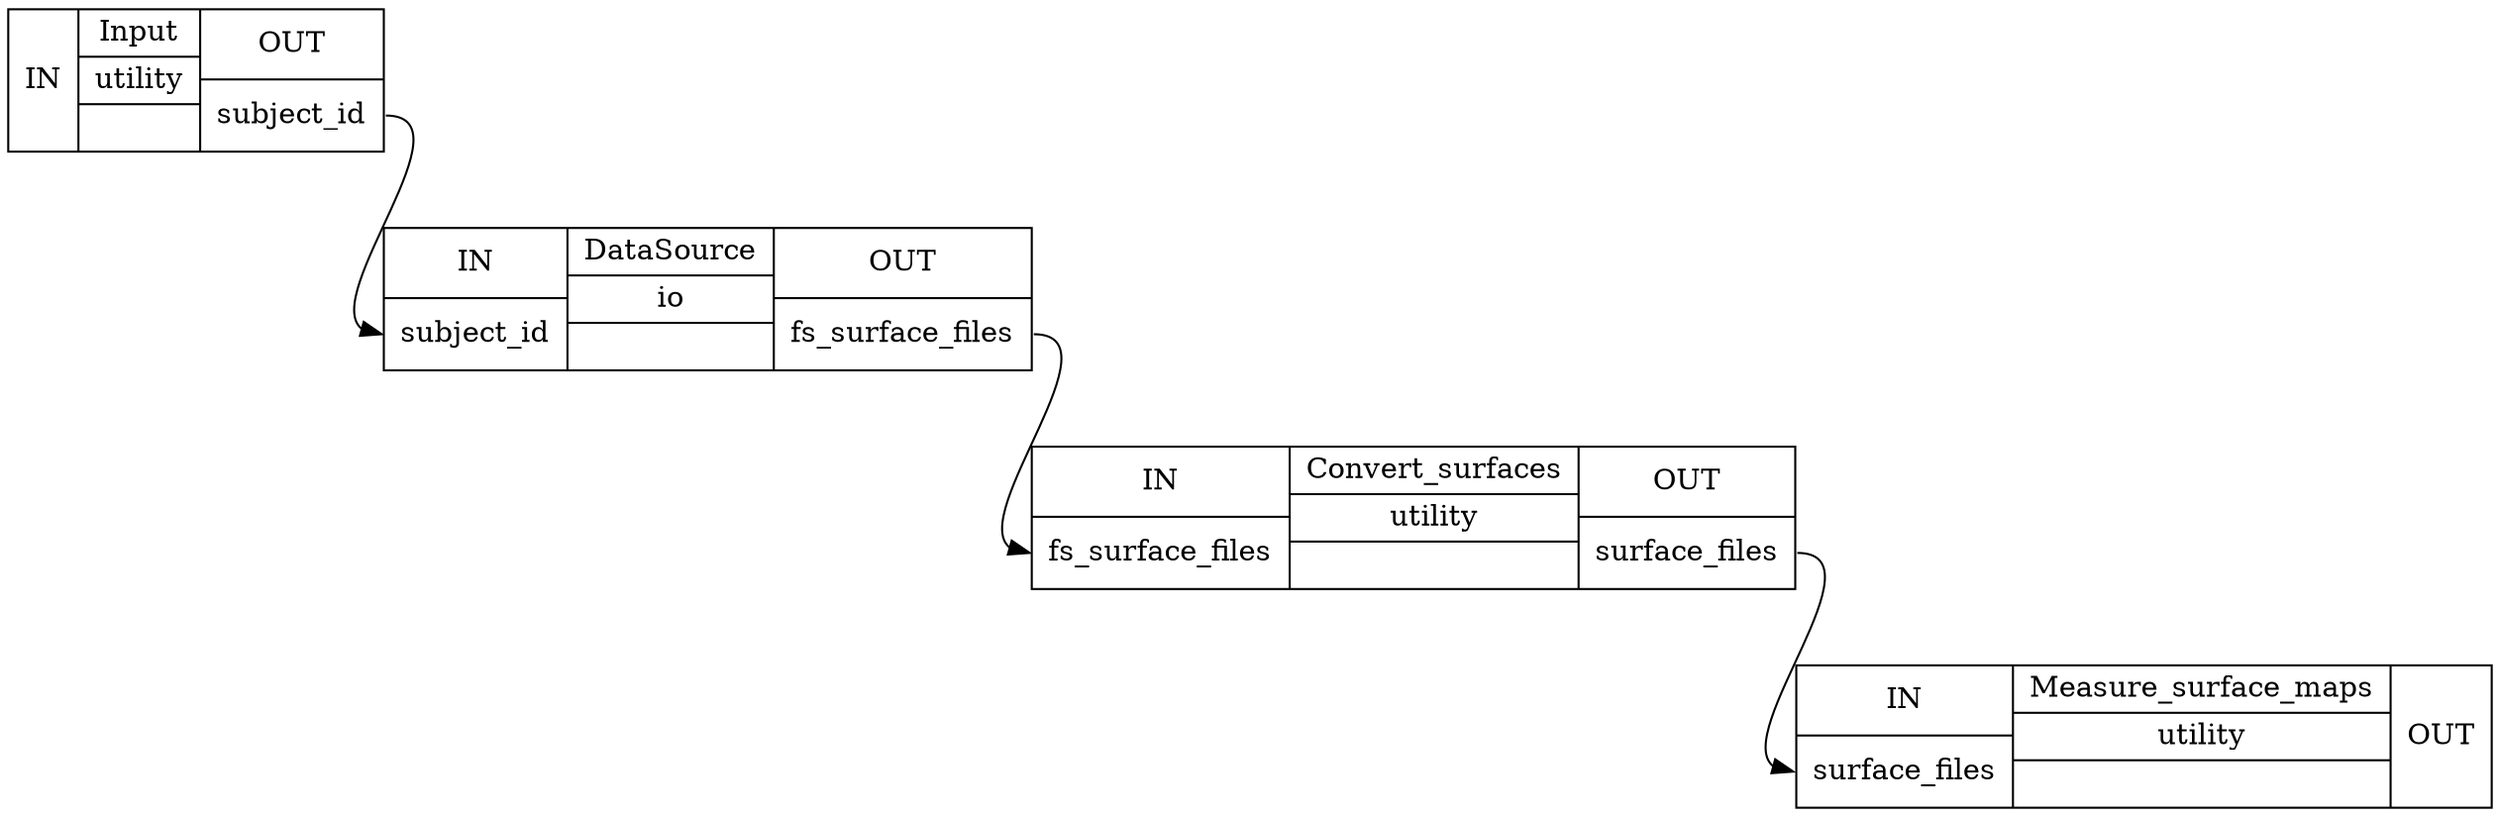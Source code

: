 digraph structs {
node [shape=record];
pipelineInput [label="{IN}|{ Input | utility |  }|{OUT|<outsubjectid> subject_id}"];
pipelineDataSource [label="{IN|<insubjectid> subject_id}|{ DataSource | io |  }|{OUT|<outfssurfacefiles> fs_surface_files}"];
pipelineConvert_surfaces [label="{IN|<infssurfacefiles> fs_surface_files}|{ Convert_surfaces | utility |  }|{OUT|<outsurfacefiles> surface_files}"];
pipelineMeasure_surface_maps [label="{IN|<insurfacefiles> surface_files}|{ Measure_surface_maps | utility |  }|{OUT}"];
pipelineConvert_surfaces:outsurfacefiles:e -> pipelineMeasure_surface_maps:insurfacefiles:w;
pipelineDataSource:outfssurfacefiles:e -> pipelineConvert_surfaces:infssurfacefiles:w;
pipelineInput:outsubjectid:e -> pipelineDataSource:insubjectid:w;
}